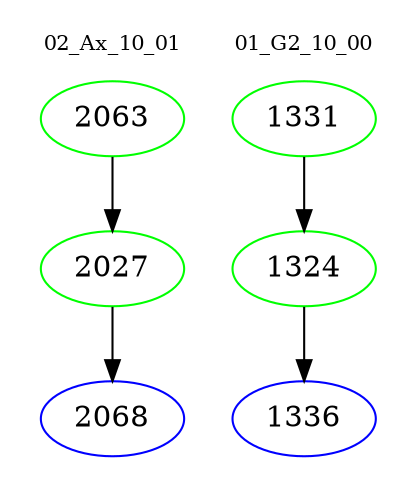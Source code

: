 digraph{
subgraph cluster_0 {
color = white
label = "02_Ax_10_01";
fontsize=10;
T0_2063 [label="2063", color="green"]
T0_2063 -> T0_2027 [color="black"]
T0_2027 [label="2027", color="green"]
T0_2027 -> T0_2068 [color="black"]
T0_2068 [label="2068", color="blue"]
}
subgraph cluster_1 {
color = white
label = "01_G2_10_00";
fontsize=10;
T1_1331 [label="1331", color="green"]
T1_1331 -> T1_1324 [color="black"]
T1_1324 [label="1324", color="green"]
T1_1324 -> T1_1336 [color="black"]
T1_1336 [label="1336", color="blue"]
}
}
